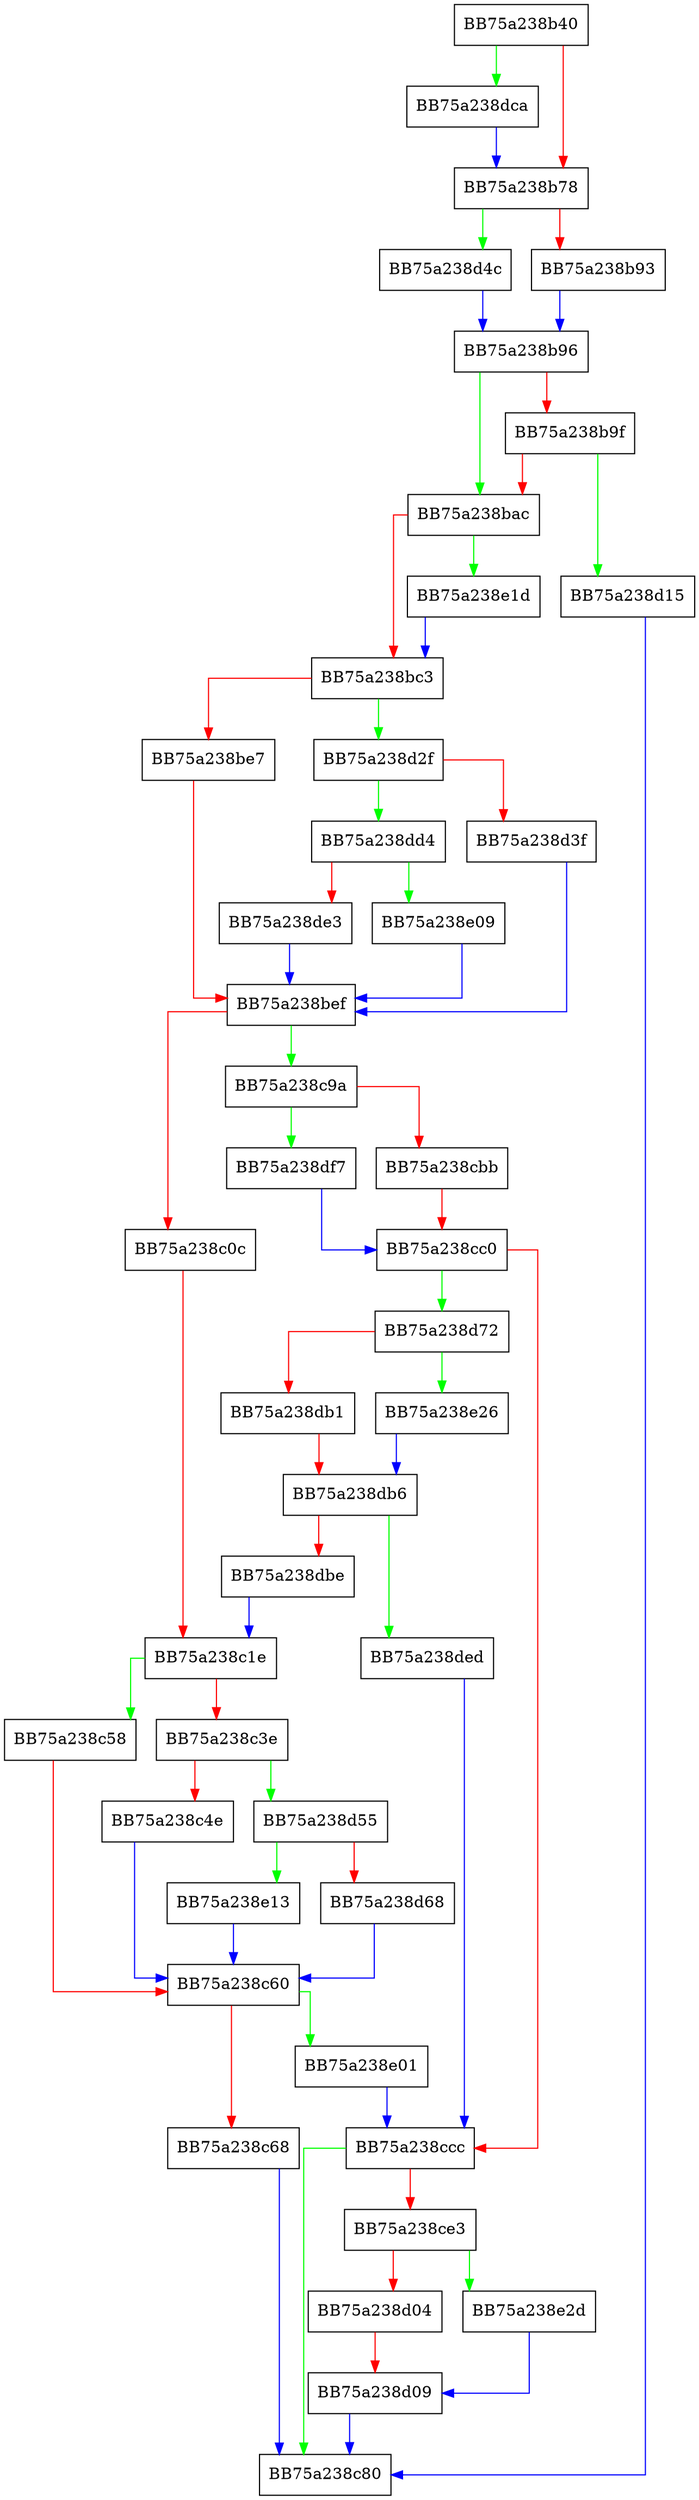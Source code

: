 digraph BB_psrc_callback {
  node [shape="box"];
  graph [splines=ortho];
  BB75a238b40 -> BB75a238dca [color="green"];
  BB75a238b40 -> BB75a238b78 [color="red"];
  BB75a238b78 -> BB75a238d4c [color="green"];
  BB75a238b78 -> BB75a238b93 [color="red"];
  BB75a238b93 -> BB75a238b96 [color="blue"];
  BB75a238b96 -> BB75a238bac [color="green"];
  BB75a238b96 -> BB75a238b9f [color="red"];
  BB75a238b9f -> BB75a238d15 [color="green"];
  BB75a238b9f -> BB75a238bac [color="red"];
  BB75a238bac -> BB75a238e1d [color="green"];
  BB75a238bac -> BB75a238bc3 [color="red"];
  BB75a238bc3 -> BB75a238d2f [color="green"];
  BB75a238bc3 -> BB75a238be7 [color="red"];
  BB75a238be7 -> BB75a238bef [color="red"];
  BB75a238bef -> BB75a238c9a [color="green"];
  BB75a238bef -> BB75a238c0c [color="red"];
  BB75a238c0c -> BB75a238c1e [color="red"];
  BB75a238c1e -> BB75a238c58 [color="green"];
  BB75a238c1e -> BB75a238c3e [color="red"];
  BB75a238c3e -> BB75a238d55 [color="green"];
  BB75a238c3e -> BB75a238c4e [color="red"];
  BB75a238c4e -> BB75a238c60 [color="blue"];
  BB75a238c58 -> BB75a238c60 [color="red"];
  BB75a238c60 -> BB75a238e01 [color="green"];
  BB75a238c60 -> BB75a238c68 [color="red"];
  BB75a238c68 -> BB75a238c80 [color="blue"];
  BB75a238c9a -> BB75a238df7 [color="green"];
  BB75a238c9a -> BB75a238cbb [color="red"];
  BB75a238cbb -> BB75a238cc0 [color="red"];
  BB75a238cc0 -> BB75a238d72 [color="green"];
  BB75a238cc0 -> BB75a238ccc [color="red"];
  BB75a238ccc -> BB75a238c80 [color="green"];
  BB75a238ccc -> BB75a238ce3 [color="red"];
  BB75a238ce3 -> BB75a238e2d [color="green"];
  BB75a238ce3 -> BB75a238d04 [color="red"];
  BB75a238d04 -> BB75a238d09 [color="red"];
  BB75a238d09 -> BB75a238c80 [color="blue"];
  BB75a238d15 -> BB75a238c80 [color="blue"];
  BB75a238d2f -> BB75a238dd4 [color="green"];
  BB75a238d2f -> BB75a238d3f [color="red"];
  BB75a238d3f -> BB75a238bef [color="blue"];
  BB75a238d4c -> BB75a238b96 [color="blue"];
  BB75a238d55 -> BB75a238e13 [color="green"];
  BB75a238d55 -> BB75a238d68 [color="red"];
  BB75a238d68 -> BB75a238c60 [color="blue"];
  BB75a238d72 -> BB75a238e26 [color="green"];
  BB75a238d72 -> BB75a238db1 [color="red"];
  BB75a238db1 -> BB75a238db6 [color="red"];
  BB75a238db6 -> BB75a238ded [color="green"];
  BB75a238db6 -> BB75a238dbe [color="red"];
  BB75a238dbe -> BB75a238c1e [color="blue"];
  BB75a238dca -> BB75a238b78 [color="blue"];
  BB75a238dd4 -> BB75a238e09 [color="green"];
  BB75a238dd4 -> BB75a238de3 [color="red"];
  BB75a238de3 -> BB75a238bef [color="blue"];
  BB75a238ded -> BB75a238ccc [color="blue"];
  BB75a238df7 -> BB75a238cc0 [color="blue"];
  BB75a238e01 -> BB75a238ccc [color="blue"];
  BB75a238e09 -> BB75a238bef [color="blue"];
  BB75a238e13 -> BB75a238c60 [color="blue"];
  BB75a238e1d -> BB75a238bc3 [color="blue"];
  BB75a238e26 -> BB75a238db6 [color="blue"];
  BB75a238e2d -> BB75a238d09 [color="blue"];
}